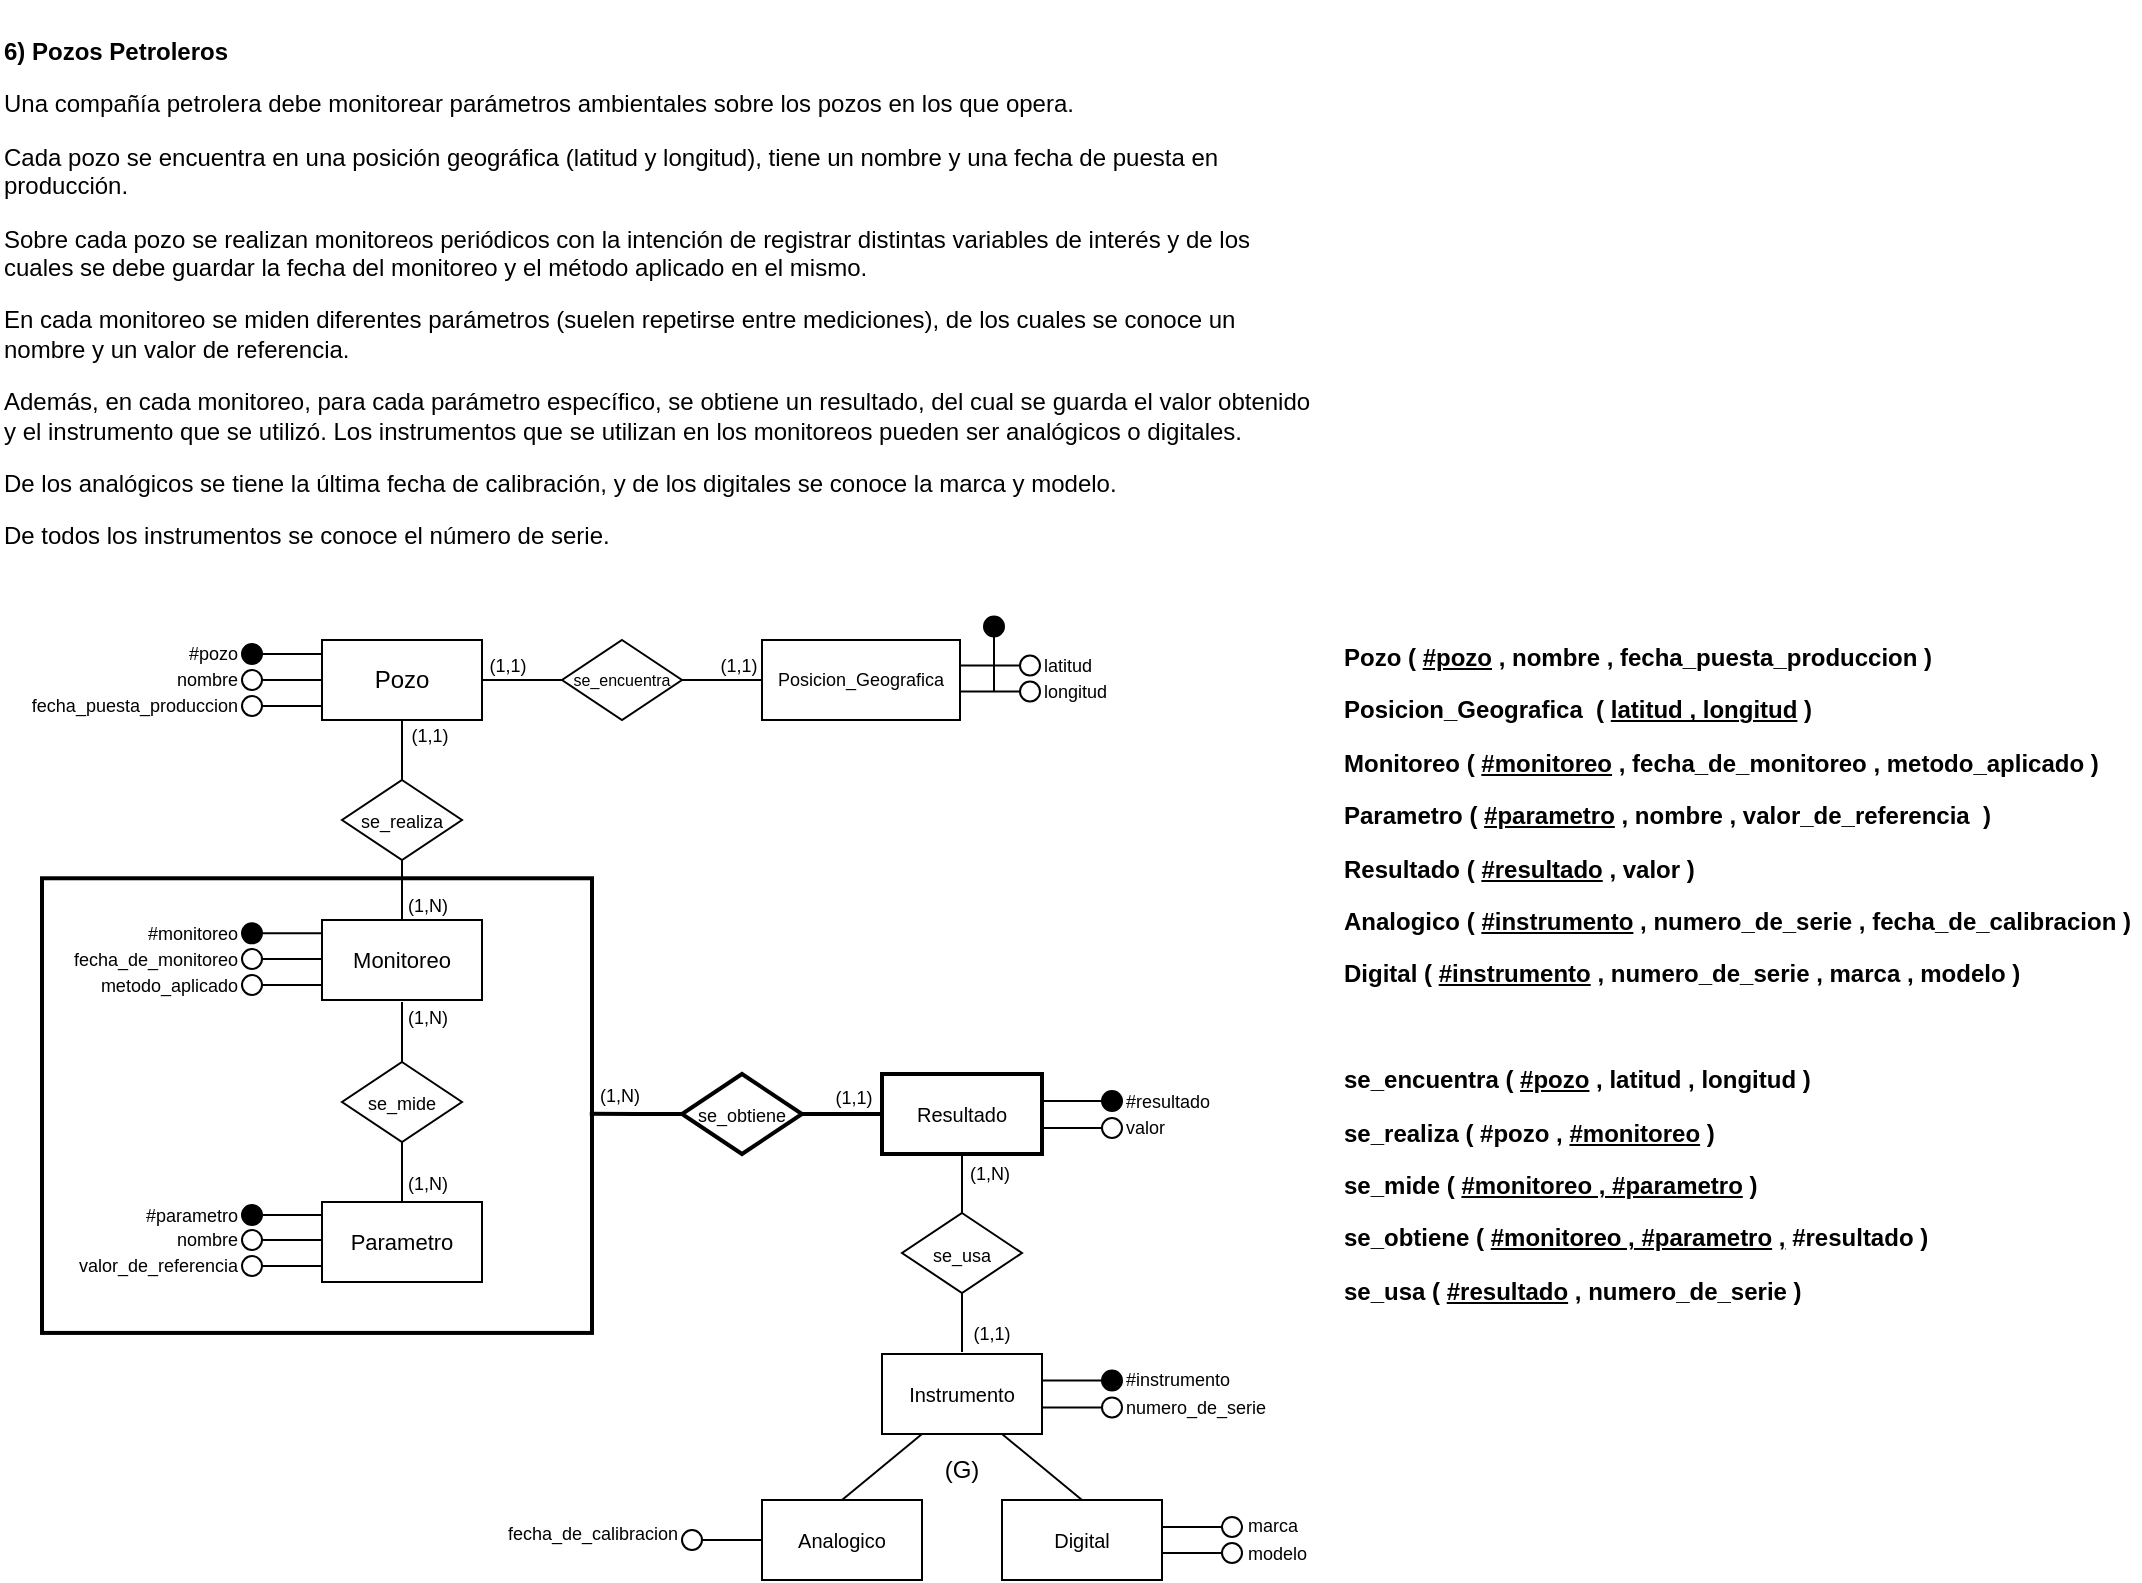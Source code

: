 <mxfile version="28.2.1">
  <diagram name="Page-1" id="txSvDVYumE7NUMxKTKsU">
    <mxGraphModel dx="-334" dy="717" grid="1" gridSize="10" guides="1" tooltips="1" connect="1" arrows="1" fold="1" page="1" pageScale="1" pageWidth="850" pageHeight="1100" math="0" shadow="0">
      <root>
        <mxCell id="0" />
        <mxCell id="1" parent="0" />
        <mxCell id="6KYaLly6HS5aU-zTOS-U-364" value="&lt;p&gt;&lt;strong&gt;6) Pozos Petroleros&lt;/strong&gt;&lt;/p&gt;&lt;p&gt;Una compañía petrolera debe monitorear parámetros ambientales sobre los pozos en los que opera.&amp;nbsp;&lt;/p&gt;&lt;p&gt;Cada pozo se encuentra en una posición geográfica (latitud y longitud), tiene un nombre y una fecha de puesta en producción.&amp;nbsp;&lt;/p&gt;&lt;p&gt;Sobre cada pozo se realizan monitoreos periódicos con la intención de registrar distintas variables de interés y de los cuales se debe guardar la fecha del monitoreo y el método aplicado en el mismo.&amp;nbsp;&lt;/p&gt;&lt;p&gt;En cada monitoreo se miden diferentes parámetros (suelen repetirse entre mediciones), de los cuales se conoce un nombre y un valor de referencia.&amp;nbsp;&lt;/p&gt;&lt;p&gt;Además, en cada monitoreo, para cada parámetro específico, se obtiene un resultado, del cual se guarda el valor obtenido y el instrumento que se utilizó. Los instrumentos que se utilizan en los monitoreos pueden ser analógicos o digitales.&amp;nbsp;&lt;/p&gt;&lt;p&gt;De los analógicos se tiene la última fecha de calibración, y de los digitales se conoce la marca y modelo.&amp;nbsp;&lt;/p&gt;&lt;p&gt;De todos los instrumentos se conoce el número de serie.&lt;/p&gt;" style="text;whiteSpace=wrap;html=1;" parent="1" vertex="1">
          <mxGeometry x="1760" y="40" width="661" height="300" as="geometry" />
        </mxCell>
        <mxCell id="6KYaLly6HS5aU-zTOS-U-365" style="edgeStyle=orthogonalEdgeStyle;rounded=0;orthogonalLoop=1;jettySize=auto;html=1;exitX=1;exitY=0.5;exitDx=0;exitDy=0;entryX=0;entryY=0.5;entryDx=0;entryDy=0;endArrow=none;endFill=0;" parent="1" target="6KYaLly6HS5aU-zTOS-U-374" edge="1">
          <mxGeometry relative="1" as="geometry">
            <mxPoint x="2141" y="380.0" as="sourcePoint" />
          </mxGeometry>
        </mxCell>
        <mxCell id="6KYaLly6HS5aU-zTOS-U-366" style="edgeStyle=orthogonalEdgeStyle;rounded=0;orthogonalLoop=1;jettySize=auto;html=1;entryX=0.5;entryY=0;entryDx=0;entryDy=0;endArrow=none;endFill=0;" parent="1" source="6KYaLly6HS5aU-zTOS-U-367" target="6KYaLly6HS5aU-zTOS-U-416" edge="1">
          <mxGeometry relative="1" as="geometry" />
        </mxCell>
        <mxCell id="6KYaLly6HS5aU-zTOS-U-367" value="Pozo" style="rounded=0;whiteSpace=wrap;html=1;fontSize=12;" parent="1" vertex="1">
          <mxGeometry x="1921" y="360.0" width="80" height="40" as="geometry" />
        </mxCell>
        <mxCell id="6KYaLly6HS5aU-zTOS-U-368" value="" style="endArrow=none;html=1;rounded=0;entryX=0;entryY=0.5;entryDx=0;entryDy=0;" parent="1" edge="1">
          <mxGeometry width="50" height="50" relative="1" as="geometry">
            <mxPoint x="1891" y="393.0" as="sourcePoint" />
            <mxPoint x="1921" y="393.0" as="targetPoint" />
          </mxGeometry>
        </mxCell>
        <mxCell id="6KYaLly6HS5aU-zTOS-U-369" value="" style="endArrow=none;html=1;rounded=0;entryX=0;entryY=0.5;entryDx=0;entryDy=0;" parent="1" edge="1">
          <mxGeometry width="50" height="50" relative="1" as="geometry">
            <mxPoint x="1891" y="380.0" as="sourcePoint" />
            <mxPoint x="1921" y="380.0" as="targetPoint" />
          </mxGeometry>
        </mxCell>
        <mxCell id="6KYaLly6HS5aU-zTOS-U-370" value="" style="ellipse;whiteSpace=wrap;html=1;aspect=fixed;fillColor=#FFFFFF;gradientColor=none;fontColor=#FFFFFF;labelBorderColor=default;" parent="1" vertex="1">
          <mxGeometry x="1881" y="375.0" width="10" height="10" as="geometry" />
        </mxCell>
        <mxCell id="6KYaLly6HS5aU-zTOS-U-371" value="" style="ellipse;whiteSpace=wrap;html=1;aspect=fixed;" parent="1" vertex="1">
          <mxGeometry x="1881" y="388.0" width="10" height="10" as="geometry" />
        </mxCell>
        <mxCell id="6KYaLly6HS5aU-zTOS-U-372" value="&lt;div style=&quot;text-align: left;&quot;&gt;&lt;span style=&quot;background-color: transparent; text-wrap-mode: nowrap;&quot;&gt;nombre&lt;/span&gt;&lt;/div&gt;" style="text;html=1;align=right;verticalAlign=middle;whiteSpace=wrap;rounded=1;fontSize=9;" parent="1" vertex="1">
          <mxGeometry x="1841" y="375.0" width="40" height="10" as="geometry" />
        </mxCell>
        <mxCell id="6KYaLly6HS5aU-zTOS-U-373" value="&lt;span style=&quot;text-align: left; text-wrap-mode: nowrap;&quot;&gt;fecha_puesta_produccion&lt;/span&gt;" style="text;html=1;align=right;verticalAlign=middle;whiteSpace=wrap;rounded=1;fontSize=9;" parent="1" vertex="1">
          <mxGeometry x="1841" y="388.0" width="40" height="10" as="geometry" />
        </mxCell>
        <mxCell id="6KYaLly6HS5aU-zTOS-U-374" value="Posicion_Geografica" style="rounded=0;whiteSpace=wrap;html=1;fontSize=9;" parent="1" vertex="1">
          <mxGeometry x="2141" y="360" width="99" height="40" as="geometry" />
        </mxCell>
        <mxCell id="6KYaLly6HS5aU-zTOS-U-375" style="edgeStyle=orthogonalEdgeStyle;rounded=0;orthogonalLoop=1;jettySize=auto;html=1;entryX=0.5;entryY=0;entryDx=0;entryDy=0;endArrow=none;endFill=0;" parent="1" source="6KYaLly6HS5aU-zTOS-U-421" edge="1">
          <mxGeometry relative="1" as="geometry">
            <mxPoint x="2241" y="716.0" as="targetPoint" />
          </mxGeometry>
        </mxCell>
        <mxCell id="6KYaLly6HS5aU-zTOS-U-376" value="Monitoreo" style="rounded=0;whiteSpace=wrap;html=1;fontSize=11;" parent="1" vertex="1">
          <mxGeometry x="1921" y="500.0" width="80" height="40" as="geometry" />
        </mxCell>
        <mxCell id="6KYaLly6HS5aU-zTOS-U-377" style="edgeStyle=orthogonalEdgeStyle;rounded=0;orthogonalLoop=1;jettySize=auto;html=1;entryX=0.996;entryY=0.518;entryDx=0;entryDy=0;endArrow=none;endFill=0;strokeWidth=2;entryPerimeter=0;" parent="1" source="6KYaLly6HS5aU-zTOS-U-418" target="6KYaLly6HS5aU-zTOS-U-419" edge="1">
          <mxGeometry relative="1" as="geometry">
            <mxPoint x="2321" y="553.5" as="targetPoint" />
          </mxGeometry>
        </mxCell>
        <mxCell id="6KYaLly6HS5aU-zTOS-U-378" value="Resultado" style="rounded=0;whiteSpace=wrap;html=1;fontSize=10;strokeWidth=2;" parent="1" vertex="1">
          <mxGeometry x="2201" y="577.0" width="80" height="40" as="geometry" />
        </mxCell>
        <mxCell id="6KYaLly6HS5aU-zTOS-U-379" value="&lt;span style=&quot;text-wrap-mode: nowrap;&quot;&gt;latitud&lt;/span&gt;" style="text;html=1;align=left;verticalAlign=middle;whiteSpace=wrap;rounded=0;fontSize=9;container=0;" parent="1" vertex="1">
          <mxGeometry x="2280" y="367.75" width="30" height="10" as="geometry" />
        </mxCell>
        <mxCell id="6KYaLly6HS5aU-zTOS-U-380" value="&lt;span style=&quot;text-wrap-mode: nowrap;&quot;&gt;longitud&lt;/span&gt;" style="text;html=1;align=left;verticalAlign=middle;whiteSpace=wrap;rounded=0;fontSize=9;container=0;" parent="1" vertex="1">
          <mxGeometry x="2280" y="380.75" width="30" height="10" as="geometry" />
        </mxCell>
        <mxCell id="6KYaLly6HS5aU-zTOS-U-381" value="" style="endArrow=none;html=1;rounded=0;entryX=0;entryY=0.5;entryDx=0;entryDy=0;" parent="1" target="6KYaLly6HS5aU-zTOS-U-382" edge="1">
          <mxGeometry width="50" height="50" relative="1" as="geometry">
            <mxPoint x="2240" y="385.75" as="sourcePoint" />
            <mxPoint x="2270" y="380.75" as="targetPoint" />
          </mxGeometry>
        </mxCell>
        <mxCell id="6KYaLly6HS5aU-zTOS-U-382" value="" style="ellipse;whiteSpace=wrap;html=1;aspect=fixed;container=0;" parent="1" vertex="1">
          <mxGeometry x="2270" y="380.75" width="10" height="10" as="geometry" />
        </mxCell>
        <mxCell id="6KYaLly6HS5aU-zTOS-U-383" value="" style="endArrow=none;html=1;rounded=0;entryX=0;entryY=0.5;entryDx=0;entryDy=0;" parent="1" target="6KYaLly6HS5aU-zTOS-U-384" edge="1">
          <mxGeometry width="50" height="50" relative="1" as="geometry">
            <mxPoint x="2240" y="372.75" as="sourcePoint" />
            <mxPoint x="2270" y="367.75" as="targetPoint" />
          </mxGeometry>
        </mxCell>
        <mxCell id="6KYaLly6HS5aU-zTOS-U-384" value="" style="ellipse;whiteSpace=wrap;html=1;aspect=fixed;container=0;" parent="1" vertex="1">
          <mxGeometry x="2270" y="367.75" width="10" height="10" as="geometry" />
        </mxCell>
        <mxCell id="6KYaLly6HS5aU-zTOS-U-385" value="" style="endArrow=none;html=1;rounded=0;entryX=0;entryY=0.5;entryDx=0;entryDy=0;" parent="1" edge="1">
          <mxGeometry width="50" height="50" relative="1" as="geometry">
            <mxPoint x="1891" y="532.5" as="sourcePoint" />
            <mxPoint x="1921" y="532.5" as="targetPoint" />
          </mxGeometry>
        </mxCell>
        <mxCell id="6KYaLly6HS5aU-zTOS-U-386" value="" style="endArrow=none;html=1;rounded=0;entryX=0;entryY=0.5;entryDx=0;entryDy=0;" parent="1" edge="1">
          <mxGeometry width="50" height="50" relative="1" as="geometry">
            <mxPoint x="1891" y="519.5" as="sourcePoint" />
            <mxPoint x="1921" y="519.5" as="targetPoint" />
          </mxGeometry>
        </mxCell>
        <mxCell id="6KYaLly6HS5aU-zTOS-U-387" value="" style="ellipse;whiteSpace=wrap;html=1;aspect=fixed;fillColor=#FFFFFF;gradientColor=none;fontColor=#FFFFFF;labelBorderColor=default;" parent="1" vertex="1">
          <mxGeometry x="1881" y="514.5" width="10" height="10" as="geometry" />
        </mxCell>
        <mxCell id="6KYaLly6HS5aU-zTOS-U-388" value="" style="ellipse;whiteSpace=wrap;html=1;aspect=fixed;" parent="1" vertex="1">
          <mxGeometry x="1881" y="527.5" width="10" height="10" as="geometry" />
        </mxCell>
        <mxCell id="6KYaLly6HS5aU-zTOS-U-389" value="&lt;div style=&quot;text-align: left;&quot;&gt;&lt;span style=&quot;background-color: transparent; text-wrap-mode: nowrap;&quot;&gt;fecha_de_monitoreo&lt;/span&gt;&lt;/div&gt;" style="text;html=1;align=right;verticalAlign=middle;whiteSpace=wrap;rounded=1;fontSize=9;" parent="1" vertex="1">
          <mxGeometry x="1841" y="514.5" width="40" height="10" as="geometry" />
        </mxCell>
        <mxCell id="6KYaLly6HS5aU-zTOS-U-390" value="&lt;span style=&quot;text-align: left; text-wrap-mode: nowrap;&quot;&gt;metodo_aplicado&lt;/span&gt;" style="text;html=1;align=right;verticalAlign=middle;whiteSpace=wrap;rounded=1;fontSize=9;" parent="1" vertex="1">
          <mxGeometry x="1841" y="527.5" width="40" height="10" as="geometry" />
        </mxCell>
        <mxCell id="6KYaLly6HS5aU-zTOS-U-391" value="&lt;span style=&quot;text-wrap-mode: nowrap;&quot;&gt;valor&lt;/span&gt;" style="text;html=1;align=left;verticalAlign=middle;whiteSpace=wrap;rounded=0;fontSize=9;container=0;" parent="1" vertex="1">
          <mxGeometry x="2321" y="599.0" width="30" height="10" as="geometry" />
        </mxCell>
        <mxCell id="6KYaLly6HS5aU-zTOS-U-392" value="" style="endArrow=none;html=1;rounded=0;entryX=0;entryY=0.5;entryDx=0;entryDy=0;" parent="1" target="6KYaLly6HS5aU-zTOS-U-393" edge="1">
          <mxGeometry width="50" height="50" relative="1" as="geometry">
            <mxPoint x="2281" y="604.0" as="sourcePoint" />
            <mxPoint x="2311" y="599.0" as="targetPoint" />
          </mxGeometry>
        </mxCell>
        <mxCell id="6KYaLly6HS5aU-zTOS-U-393" value="" style="ellipse;whiteSpace=wrap;html=1;aspect=fixed;container=0;" parent="1" vertex="1">
          <mxGeometry x="2311" y="599.0" width="10" height="10" as="geometry" />
        </mxCell>
        <mxCell id="6KYaLly6HS5aU-zTOS-U-394" value="&lt;span&gt;Instrumento&lt;/span&gt;" style="rounded=0;whiteSpace=wrap;html=1;fontSize=10;" parent="1" vertex="1">
          <mxGeometry x="2201" y="717.0" width="80" height="40" as="geometry" />
        </mxCell>
        <mxCell id="6KYaLly6HS5aU-zTOS-U-396" value="Analogico" style="rounded=0;whiteSpace=wrap;html=1;fontSize=10;" parent="1" vertex="1">
          <mxGeometry x="2141" y="790.0" width="80" height="40" as="geometry" />
        </mxCell>
        <mxCell id="6KYaLly6HS5aU-zTOS-U-397" value="Digital" style="rounded=0;whiteSpace=wrap;html=1;fontSize=10;" parent="1" vertex="1">
          <mxGeometry x="2261" y="790.0" width="80" height="40" as="geometry" />
        </mxCell>
        <mxCell id="6KYaLly6HS5aU-zTOS-U-398" value="" style="endArrow=none;html=1;rounded=0;exitX=0.5;exitY=0;exitDx=0;exitDy=0;entryX=0.25;entryY=1;entryDx=0;entryDy=0;" parent="1" source="6KYaLly6HS5aU-zTOS-U-396" target="6KYaLly6HS5aU-zTOS-U-394" edge="1">
          <mxGeometry width="50" height="50" relative="1" as="geometry">
            <mxPoint x="2331" y="922.0" as="sourcePoint" />
            <mxPoint x="2381" y="872.0" as="targetPoint" />
          </mxGeometry>
        </mxCell>
        <mxCell id="6KYaLly6HS5aU-zTOS-U-399" value="" style="endArrow=none;html=1;rounded=0;exitX=0.5;exitY=0;exitDx=0;exitDy=0;entryX=0.75;entryY=1;entryDx=0;entryDy=0;" parent="1" source="6KYaLly6HS5aU-zTOS-U-397" target="6KYaLly6HS5aU-zTOS-U-394" edge="1">
          <mxGeometry width="50" height="50" relative="1" as="geometry">
            <mxPoint x="2306" y="895.0" as="sourcePoint" />
            <mxPoint x="2346" y="862.0" as="targetPoint" />
          </mxGeometry>
        </mxCell>
        <mxCell id="6KYaLly6HS5aU-zTOS-U-400" value="" style="endArrow=none;html=1;rounded=0;entryX=0;entryY=0.5;entryDx=0;entryDy=0;" parent="1" edge="1">
          <mxGeometry width="50" height="50" relative="1" as="geometry">
            <mxPoint x="2111" y="810.0" as="sourcePoint" />
            <mxPoint x="2141" y="810.0" as="targetPoint" />
          </mxGeometry>
        </mxCell>
        <mxCell id="6KYaLly6HS5aU-zTOS-U-401" value="" style="ellipse;whiteSpace=wrap;html=1;aspect=fixed;fillColor=#FFFFFF;gradientColor=none;fontColor=#FFFFFF;labelBorderColor=default;" parent="1" vertex="1">
          <mxGeometry x="2101" y="805.0" width="10" height="10" as="geometry" />
        </mxCell>
        <mxCell id="6KYaLly6HS5aU-zTOS-U-402" value="&lt;div style=&quot;text-align: left;&quot;&gt;&lt;span style=&quot;background-color: transparent; text-wrap-mode: nowrap;&quot;&gt;fecha_de_calibracion&lt;/span&gt;&lt;/div&gt;" style="text;html=1;align=right;verticalAlign=middle;whiteSpace=wrap;rounded=1;fontSize=9;" parent="1" vertex="1">
          <mxGeometry x="2061" y="802.0" width="40" height="10" as="geometry" />
        </mxCell>
        <mxCell id="6KYaLly6HS5aU-zTOS-U-403" value="&lt;span style=&quot;text-wrap-mode: nowrap;&quot;&gt;marca&lt;/span&gt;" style="text;html=1;align=left;verticalAlign=middle;whiteSpace=wrap;rounded=0;fontSize=9;container=0;" parent="1" vertex="1">
          <mxGeometry x="2382" y="797.5" width="30" height="10" as="geometry" />
        </mxCell>
        <mxCell id="6KYaLly6HS5aU-zTOS-U-404" value="&lt;span style=&quot;text-wrap-mode: nowrap;&quot;&gt;modelo&lt;/span&gt;" style="text;html=1;align=left;verticalAlign=middle;whiteSpace=wrap;rounded=0;fontSize=9;container=0;" parent="1" vertex="1">
          <mxGeometry x="2382" y="811.5" width="30" height="10" as="geometry" />
        </mxCell>
        <mxCell id="6KYaLly6HS5aU-zTOS-U-405" value="" style="endArrow=none;html=1;rounded=0;entryX=0;entryY=0.5;entryDx=0;entryDy=0;" parent="1" target="6KYaLly6HS5aU-zTOS-U-406" edge="1">
          <mxGeometry width="50" height="50" relative="1" as="geometry">
            <mxPoint x="2341" y="816.5" as="sourcePoint" />
            <mxPoint x="2371" y="811.5" as="targetPoint" />
          </mxGeometry>
        </mxCell>
        <mxCell id="6KYaLly6HS5aU-zTOS-U-406" value="" style="ellipse;whiteSpace=wrap;html=1;aspect=fixed;container=0;" parent="1" vertex="1">
          <mxGeometry x="2371" y="811.5" width="10" height="10" as="geometry" />
        </mxCell>
        <mxCell id="6KYaLly6HS5aU-zTOS-U-407" value="" style="endArrow=none;html=1;rounded=0;entryX=0;entryY=0.5;entryDx=0;entryDy=0;" parent="1" target="6KYaLly6HS5aU-zTOS-U-408" edge="1">
          <mxGeometry width="50" height="50" relative="1" as="geometry">
            <mxPoint x="2341" y="803.5" as="sourcePoint" />
            <mxPoint x="2371" y="798.5" as="targetPoint" />
          </mxGeometry>
        </mxCell>
        <mxCell id="6KYaLly6HS5aU-zTOS-U-408" value="" style="ellipse;whiteSpace=wrap;html=1;aspect=fixed;container=0;" parent="1" vertex="1">
          <mxGeometry x="2371" y="798.5" width="10" height="10" as="geometry" />
        </mxCell>
        <mxCell id="6KYaLly6HS5aU-zTOS-U-409" value="&lt;span style=&quot;text-wrap-mode: nowrap;&quot;&gt;(G)&lt;/span&gt;" style="text;html=1;align=center;verticalAlign=middle;whiteSpace=wrap;rounded=0;fontSize=12;container=0;" parent="1" vertex="1">
          <mxGeometry x="2226" y="770.0" width="30" height="10" as="geometry" />
        </mxCell>
        <mxCell id="6KYaLly6HS5aU-zTOS-U-412" value="" style="edgeStyle=orthogonalEdgeStyle;rounded=0;orthogonalLoop=1;jettySize=auto;html=1;exitX=1;exitY=0.5;exitDx=0;exitDy=0;entryX=0;entryY=0.5;entryDx=0;entryDy=0;endArrow=none;endFill=0;" parent="1" source="6KYaLly6HS5aU-zTOS-U-367" target="6KYaLly6HS5aU-zTOS-U-414" edge="1">
          <mxGeometry relative="1" as="geometry">
            <mxPoint x="2001" y="380.0" as="sourcePoint" />
            <mxPoint x="2101" y="380.0" as="targetPoint" />
          </mxGeometry>
        </mxCell>
        <mxCell id="6KYaLly6HS5aU-zTOS-U-413" style="edgeStyle=orthogonalEdgeStyle;rounded=0;orthogonalLoop=1;jettySize=auto;html=1;entryX=0;entryY=0.5;entryDx=0;entryDy=0;endArrow=none;endFill=0;" parent="1" source="6KYaLly6HS5aU-zTOS-U-414" target="6KYaLly6HS5aU-zTOS-U-374" edge="1">
          <mxGeometry relative="1" as="geometry" />
        </mxCell>
        <mxCell id="6KYaLly6HS5aU-zTOS-U-414" value="&lt;font&gt;se_encuentra&lt;/font&gt;" style="rhombus;whiteSpace=wrap;html=1;align=center;fontSize=8;" parent="1" vertex="1">
          <mxGeometry x="2041" y="360.0" width="60" height="40" as="geometry" />
        </mxCell>
        <mxCell id="6KYaLly6HS5aU-zTOS-U-415" style="edgeStyle=orthogonalEdgeStyle;rounded=0;orthogonalLoop=1;jettySize=auto;html=1;entryX=0.5;entryY=0;entryDx=0;entryDy=0;endArrow=none;endFill=0;" parent="1" source="6KYaLly6HS5aU-zTOS-U-416" target="6KYaLly6HS5aU-zTOS-U-376" edge="1">
          <mxGeometry relative="1" as="geometry" />
        </mxCell>
        <mxCell id="6KYaLly6HS5aU-zTOS-U-416" value="&lt;font style=&quot;font-size: 9px;&quot;&gt;se_realiza&lt;/font&gt;" style="rhombus;whiteSpace=wrap;html=1;align=center;" parent="1" vertex="1">
          <mxGeometry x="1931" y="430.0" width="60" height="40" as="geometry" />
        </mxCell>
        <mxCell id="6KYaLly6HS5aU-zTOS-U-417" style="edgeStyle=orthogonalEdgeStyle;rounded=0;orthogonalLoop=1;jettySize=auto;html=1;entryX=0;entryY=0.5;entryDx=0;entryDy=0;endArrow=none;endFill=0;strokeWidth=2;" parent="1" source="6KYaLly6HS5aU-zTOS-U-418" target="6KYaLly6HS5aU-zTOS-U-378" edge="1">
          <mxGeometry relative="1" as="geometry" />
        </mxCell>
        <mxCell id="6KYaLly6HS5aU-zTOS-U-418" value="&lt;font style=&quot;font-size: 9px;&quot;&gt;se_obtiene&lt;/font&gt;" style="rhombus;whiteSpace=wrap;html=1;align=center;strokeWidth=2;" parent="1" vertex="1">
          <mxGeometry x="2101" y="577.0" width="60" height="40" as="geometry" />
        </mxCell>
        <mxCell id="6KYaLly6HS5aU-zTOS-U-419" value="" style="rounded=0;whiteSpace=wrap;html=1;fillColor=none;strokeWidth=2;" parent="1" vertex="1">
          <mxGeometry x="1781" y="479.14" width="275" height="227.32" as="geometry" />
        </mxCell>
        <mxCell id="6KYaLly6HS5aU-zTOS-U-420" value="" style="edgeStyle=orthogonalEdgeStyle;rounded=0;orthogonalLoop=1;jettySize=auto;html=1;entryX=0.5;entryY=0;entryDx=0;entryDy=0;endArrow=none;endFill=0;fontSize=12;exitX=0.5;exitY=1;exitDx=0;exitDy=0;" parent="1" source="6KYaLly6HS5aU-zTOS-U-378" target="6KYaLly6HS5aU-zTOS-U-421" edge="1">
          <mxGeometry relative="1" as="geometry">
            <mxPoint x="2131" y="681.5" as="sourcePoint" />
            <mxPoint x="2131" y="791.5" as="targetPoint" />
          </mxGeometry>
        </mxCell>
        <mxCell id="6KYaLly6HS5aU-zTOS-U-421" value="&lt;font style=&quot;font-size: 9px;&quot;&gt;se_usa&lt;/font&gt;" style="rhombus;whiteSpace=wrap;html=1;align=center;" parent="1" vertex="1">
          <mxGeometry x="2211" y="646.5" width="60" height="40" as="geometry" />
        </mxCell>
        <mxCell id="6KYaLly6HS5aU-zTOS-U-422" style="edgeStyle=orthogonalEdgeStyle;rounded=0;orthogonalLoop=1;jettySize=auto;html=1;entryX=0.5;entryY=0;entryDx=0;entryDy=0;endArrow=none;endFill=0;" parent="1" target="6KYaLly6HS5aU-zTOS-U-431" edge="1">
          <mxGeometry relative="1" as="geometry">
            <mxPoint x="1961" y="541.0" as="sourcePoint" />
          </mxGeometry>
        </mxCell>
        <mxCell id="6KYaLly6HS5aU-zTOS-U-423" value="Parametro" style="rounded=0;whiteSpace=wrap;html=1;fontSize=11;" parent="1" vertex="1">
          <mxGeometry x="1921" y="641.0" width="80" height="40" as="geometry" />
        </mxCell>
        <mxCell id="6KYaLly6HS5aU-zTOS-U-424" value="" style="endArrow=none;html=1;rounded=0;entryX=0;entryY=0.5;entryDx=0;entryDy=0;" parent="1" edge="1">
          <mxGeometry width="50" height="50" relative="1" as="geometry">
            <mxPoint x="1891" y="673.0" as="sourcePoint" />
            <mxPoint x="1921" y="673.0" as="targetPoint" />
          </mxGeometry>
        </mxCell>
        <mxCell id="6KYaLly6HS5aU-zTOS-U-425" value="" style="endArrow=none;html=1;rounded=0;entryX=0;entryY=0.5;entryDx=0;entryDy=0;" parent="1" edge="1">
          <mxGeometry width="50" height="50" relative="1" as="geometry">
            <mxPoint x="1891" y="660.0" as="sourcePoint" />
            <mxPoint x="1921" y="660.0" as="targetPoint" />
          </mxGeometry>
        </mxCell>
        <mxCell id="6KYaLly6HS5aU-zTOS-U-426" value="" style="ellipse;whiteSpace=wrap;html=1;aspect=fixed;fillColor=#FFFFFF;gradientColor=none;fontColor=#FFFFFF;labelBorderColor=default;" parent="1" vertex="1">
          <mxGeometry x="1881" y="655.0" width="10" height="10" as="geometry" />
        </mxCell>
        <mxCell id="6KYaLly6HS5aU-zTOS-U-427" value="" style="ellipse;whiteSpace=wrap;html=1;aspect=fixed;" parent="1" vertex="1">
          <mxGeometry x="1881" y="668.0" width="10" height="10" as="geometry" />
        </mxCell>
        <mxCell id="6KYaLly6HS5aU-zTOS-U-428" value="&lt;div style=&quot;text-align: left;&quot;&gt;&lt;span style=&quot;text-wrap-mode: nowrap;&quot;&gt;nombre&lt;/span&gt;&lt;/div&gt;" style="text;html=1;align=right;verticalAlign=middle;whiteSpace=wrap;rounded=1;fontSize=9;" parent="1" vertex="1">
          <mxGeometry x="1841" y="655.0" width="40" height="10" as="geometry" />
        </mxCell>
        <mxCell id="6KYaLly6HS5aU-zTOS-U-429" value="&lt;span style=&quot;text-align: left; text-wrap-mode: nowrap;&quot;&gt;valor_de_referencia&lt;/span&gt;" style="text;html=1;align=right;verticalAlign=middle;whiteSpace=wrap;rounded=1;fontSize=9;" parent="1" vertex="1">
          <mxGeometry x="1841" y="668.0" width="40" height="10" as="geometry" />
        </mxCell>
        <mxCell id="6KYaLly6HS5aU-zTOS-U-430" style="edgeStyle=orthogonalEdgeStyle;rounded=0;orthogonalLoop=1;jettySize=auto;html=1;entryX=0.5;entryY=0;entryDx=0;entryDy=0;endArrow=none;endFill=0;" parent="1" source="6KYaLly6HS5aU-zTOS-U-431" target="6KYaLly6HS5aU-zTOS-U-423" edge="1">
          <mxGeometry relative="1" as="geometry" />
        </mxCell>
        <mxCell id="6KYaLly6HS5aU-zTOS-U-431" value="&lt;span style=&quot;font-size: 9px;&quot;&gt;se_mide&lt;/span&gt;" style="rhombus;whiteSpace=wrap;html=1;align=center;" parent="1" vertex="1">
          <mxGeometry x="1931" y="571.0" width="60" height="40" as="geometry" />
        </mxCell>
        <mxCell id="6KYaLly6HS5aU-zTOS-U-432" value="" style="ellipse;whiteSpace=wrap;html=1;aspect=fixed;container=0;fillColor=#000000;" parent="1" vertex="1">
          <mxGeometry x="2252" y="348.25" width="10" height="10" as="geometry" />
        </mxCell>
        <mxCell id="6KYaLly6HS5aU-zTOS-U-433" value="" style="endArrow=none;html=1;rounded=0;entryX=0.5;entryY=1;entryDx=0;entryDy=0;" parent="1" edge="1">
          <mxGeometry width="50" height="50" relative="1" as="geometry">
            <mxPoint x="2257" y="385.93" as="sourcePoint" />
            <mxPoint x="2257" y="358.25" as="targetPoint" />
          </mxGeometry>
        </mxCell>
        <mxCell id="6KYaLly6HS5aU-zTOS-U-434" value="(1,1)" style="text;html=1;align=center;verticalAlign=middle;whiteSpace=wrap;rounded=0;fontSize=9;" parent="1" vertex="1">
          <mxGeometry x="2245" y="702" width="22" height="10" as="geometry" />
        </mxCell>
        <mxCell id="6KYaLly6HS5aU-zTOS-U-435" value="(1,N)" style="text;html=1;align=center;verticalAlign=middle;whiteSpace=wrap;rounded=0;fontSize=9;" parent="1" vertex="1">
          <mxGeometry x="2245" y="622.42" width="20" height="10" as="geometry" />
        </mxCell>
        <mxCell id="6KYaLly6HS5aU-zTOS-U-436" value="(1,1)" style="text;html=1;align=center;verticalAlign=middle;whiteSpace=wrap;rounded=0;fontSize=9;" parent="1" vertex="1">
          <mxGeometry x="2176" y="583.5" width="22" height="10" as="geometry" />
        </mxCell>
        <mxCell id="6KYaLly6HS5aU-zTOS-U-437" value="(1,N)" style="text;html=1;align=center;verticalAlign=middle;whiteSpace=wrap;rounded=0;fontSize=9;" parent="1" vertex="1">
          <mxGeometry x="2060" y="583.0" width="20" height="10" as="geometry" />
        </mxCell>
        <mxCell id="6KYaLly6HS5aU-zTOS-U-438" value="(1,N)" style="text;html=1;align=center;verticalAlign=middle;whiteSpace=wrap;rounded=0;fontSize=9;" parent="1" vertex="1">
          <mxGeometry x="1964" y="543.5" width="20" height="10" as="geometry" />
        </mxCell>
        <mxCell id="6KYaLly6HS5aU-zTOS-U-439" value="(1,N)" style="text;html=1;align=center;verticalAlign=middle;whiteSpace=wrap;rounded=0;fontSize=9;" parent="1" vertex="1">
          <mxGeometry x="1964" y="627.01" width="20" height="10" as="geometry" />
        </mxCell>
        <mxCell id="6KYaLly6HS5aU-zTOS-U-440" value="(1,N)" style="text;html=1;align=center;verticalAlign=middle;whiteSpace=wrap;rounded=0;fontSize=9;" parent="1" vertex="1">
          <mxGeometry x="1964" y="487.5" width="20" height="10" as="geometry" />
        </mxCell>
        <mxCell id="6KYaLly6HS5aU-zTOS-U-441" value="(1,1)" style="text;html=1;align=center;verticalAlign=middle;whiteSpace=wrap;rounded=0;fontSize=9;" parent="1" vertex="1">
          <mxGeometry x="1964" y="403" width="22" height="10" as="geometry" />
        </mxCell>
        <mxCell id="6KYaLly6HS5aU-zTOS-U-442" value="(1,1)" style="text;html=1;align=center;verticalAlign=middle;whiteSpace=wrap;rounded=0;fontSize=9;" parent="1" vertex="1">
          <mxGeometry x="2003" y="367.5" width="22" height="10" as="geometry" />
        </mxCell>
        <mxCell id="6KYaLly6HS5aU-zTOS-U-443" value="(1,1)" style="text;html=1;align=center;verticalAlign=middle;whiteSpace=wrap;rounded=0;fontSize=9;" parent="1" vertex="1">
          <mxGeometry x="2122" y="367.5" width="15" height="10" as="geometry" />
        </mxCell>
        <mxCell id="6KYaLly6HS5aU-zTOS-U-444" value="" style="endArrow=none;html=1;rounded=0;entryX=0;entryY=0.5;entryDx=0;entryDy=0;" parent="1" edge="1">
          <mxGeometry width="50" height="50" relative="1" as="geometry">
            <mxPoint x="1891" y="367" as="sourcePoint" />
            <mxPoint x="1921" y="367" as="targetPoint" />
          </mxGeometry>
        </mxCell>
        <mxCell id="6KYaLly6HS5aU-zTOS-U-445" value="" style="ellipse;whiteSpace=wrap;html=1;aspect=fixed;fillColor=#000000;gradientColor=none;fontColor=#FFFFFF;labelBorderColor=default;" parent="1" vertex="1">
          <mxGeometry x="1881" y="362" width="10" height="10" as="geometry" />
        </mxCell>
        <mxCell id="6KYaLly6HS5aU-zTOS-U-446" value="&lt;div style=&quot;text-align: left;&quot;&gt;&lt;span style=&quot;background-color: transparent; text-wrap-mode: nowrap;&quot;&gt;#pozo&lt;/span&gt;&lt;/div&gt;" style="text;html=1;align=right;verticalAlign=middle;whiteSpace=wrap;rounded=1;fontSize=9;" parent="1" vertex="1">
          <mxGeometry x="1841" y="362" width="40" height="10" as="geometry" />
        </mxCell>
        <mxCell id="6KYaLly6HS5aU-zTOS-U-447" value="" style="endArrow=none;html=1;rounded=0;entryX=0;entryY=0.5;entryDx=0;entryDy=0;" parent="1" edge="1">
          <mxGeometry width="50" height="50" relative="1" as="geometry">
            <mxPoint x="1891" y="506.68" as="sourcePoint" />
            <mxPoint x="1921" y="506.68" as="targetPoint" />
          </mxGeometry>
        </mxCell>
        <mxCell id="6KYaLly6HS5aU-zTOS-U-448" value="" style="ellipse;whiteSpace=wrap;html=1;aspect=fixed;fillColor=#000000;gradientColor=none;fontColor=#FFFFFF;labelBorderColor=default;" parent="1" vertex="1">
          <mxGeometry x="1881" y="501.68" width="10" height="10" as="geometry" />
        </mxCell>
        <mxCell id="6KYaLly6HS5aU-zTOS-U-449" value="&lt;span style=&quot;text-wrap-mode: nowrap;&quot;&gt;#monitoreo&lt;/span&gt;" style="text;html=1;align=right;verticalAlign=middle;whiteSpace=wrap;rounded=1;fontSize=9;" parent="1" vertex="1">
          <mxGeometry x="1841" y="501.68" width="40" height="10" as="geometry" />
        </mxCell>
        <mxCell id="6KYaLly6HS5aU-zTOS-U-450" value="&lt;span style=&quot;text-wrap-mode: nowrap;&quot;&gt;#resultado&lt;/span&gt;" style="text;html=1;align=left;verticalAlign=middle;whiteSpace=wrap;rounded=0;fontSize=9;container=0;" parent="1" vertex="1">
          <mxGeometry x="2321" y="585.51" width="30" height="10" as="geometry" />
        </mxCell>
        <mxCell id="6KYaLly6HS5aU-zTOS-U-451" value="" style="endArrow=none;html=1;rounded=0;entryX=0;entryY=0.5;entryDx=0;entryDy=0;" parent="1" target="6KYaLly6HS5aU-zTOS-U-452" edge="1">
          <mxGeometry width="50" height="50" relative="1" as="geometry">
            <mxPoint x="2281" y="590.51" as="sourcePoint" />
            <mxPoint x="2311" y="585.51" as="targetPoint" />
          </mxGeometry>
        </mxCell>
        <mxCell id="6KYaLly6HS5aU-zTOS-U-452" value="" style="ellipse;whiteSpace=wrap;html=1;aspect=fixed;container=0;fillColor=#000000;" parent="1" vertex="1">
          <mxGeometry x="2311" y="585.51" width="10" height="10" as="geometry" />
        </mxCell>
        <mxCell id="8jD_R8X0-GZB2t_JWF79-2" value="&lt;p&gt;&lt;b&gt;Pozo (&amp;nbsp;&lt;u&gt;#pozo&lt;/u&gt;&amp;nbsp;, nombre , fecha_puesta_produccion&amp;nbsp;)&lt;/b&gt;&lt;/p&gt;&lt;p&gt;&lt;b&gt;Posicion_Geografica&amp;nbsp;&lt;/b&gt;&lt;b style=&quot;background-color: transparent; color: light-dark(rgb(0, 0, 0), rgb(255, 255, 255));&quot;&gt;&amp;nbsp;( &lt;u&gt;latitud , longitud&lt;/u&gt; )&lt;/b&gt;&lt;/p&gt;&lt;p&gt;&lt;b&gt;Monitoreo&amp;nbsp;&lt;/b&gt;&lt;b style=&quot;background-color: transparent; color: light-dark(rgb(0, 0, 0), rgb(255, 255, 255));&quot;&gt;( &lt;u&gt;#monitoreo&lt;/u&gt; , fecha_de_monitoreo , metodo_aplicado )&lt;/b&gt;&lt;/p&gt;&lt;p&gt;&lt;b&gt;Parametro&amp;nbsp;&lt;/b&gt;&lt;b style=&quot;background-color: transparent; color: light-dark(rgb(0, 0, 0), rgb(255, 255, 255));&quot;&gt;( &lt;u&gt;#parametro&lt;/u&gt; , nombre , valor_de_referencia&amp;nbsp; )&lt;/b&gt;&lt;/p&gt;&lt;p&gt;&lt;b&gt;Resultado&lt;/b&gt;&lt;b style=&quot;background-color: transparent; color: light-dark(rgb(0, 0, 0), rgb(255, 255, 255));&quot;&gt;&amp;nbsp;( &lt;u&gt;#resultado&lt;/u&gt; , valor )&lt;/b&gt;&lt;/p&gt;&lt;p&gt;&lt;b&gt;Analogico&amp;nbsp;&lt;/b&gt;&lt;b style=&quot;background-color: transparent; color: light-dark(rgb(0, 0, 0), rgb(255, 255, 255));&quot;&gt;(&amp;nbsp;&lt;/b&gt;&lt;b style=&quot;background-color: transparent; color: light-dark(rgb(0, 0, 0), rgb(255, 255, 255));&quot;&gt;&lt;u&gt;#instrumento&lt;/u&gt;&amp;nbsp;,&amp;nbsp;numero_de_serie ,&amp;nbsp;&lt;/b&gt;&lt;b style=&quot;background-color: transparent; color: light-dark(rgb(0, 0, 0), rgb(255, 255, 255));&quot;&gt;fecha_de_calibracion )&lt;/b&gt;&lt;/p&gt;&lt;p&gt;&lt;b&gt;Digital&lt;/b&gt;&lt;b style=&quot;background-color: transparent; color: light-dark(rgb(0, 0, 0), rgb(255, 255, 255));&quot;&gt;&amp;nbsp;(&amp;nbsp;&lt;/b&gt;&lt;b style=&quot;background-color: transparent; color: light-dark(rgb(0, 0, 0), rgb(255, 255, 255));&quot;&gt;&lt;u&gt;#instrumento&lt;/u&gt;&amp;nbsp;,&amp;nbsp;numero_de_serie ,&amp;nbsp;&lt;/b&gt;&lt;b style=&quot;background-color: transparent; color: light-dark(rgb(0, 0, 0), rgb(255, 255, 255));&quot;&gt;marca , modelo )&lt;/b&gt;&lt;/p&gt;&lt;p&gt;&lt;b style=&quot;background-color: transparent; color: light-dark(rgb(0, 0, 0), rgb(255, 255, 255));&quot;&gt;&lt;br&gt;&lt;/b&gt;&lt;/p&gt;&lt;p&gt;&lt;b style=&quot;background-color: transparent; color: light-dark(rgb(0, 0, 0), rgb(255, 255, 255));&quot;&gt;se_encuentra (&amp;nbsp;&lt;/b&gt;&lt;b&gt;&lt;u&gt;#pozo&lt;/u&gt;&lt;/b&gt;&lt;b style=&quot;background-color: transparent; color: light-dark(rgb(0, 0, 0), rgb(255, 255, 255));&quot;&gt;&amp;nbsp;, latitud , longitud )&lt;/b&gt;&lt;/p&gt;&lt;p&gt;&lt;b style=&quot;color: light-dark(rgb(0, 0, 0), rgb(255, 255, 255)); background-color: transparent;&quot;&gt;se_realiza ( #pozo , &lt;u&gt;#monitoreo&lt;/u&gt; )&lt;/b&gt;&lt;b style=&quot;background-color: transparent; color: light-dark(rgb(0, 0, 0), rgb(255, 255, 255));&quot;&gt;&lt;/b&gt;&lt;/p&gt;&lt;p&gt;&lt;b style=&quot;color: light-dark(rgb(0, 0, 0), rgb(255, 255, 255)); background-color: transparent;&quot;&gt;se_mide ( &lt;u&gt;#monitoreo , #parametro&lt;/u&gt; )&lt;/b&gt;&lt;b style=&quot;color: light-dark(rgb(0, 0, 0), rgb(255, 255, 255)); background-color: transparent;&quot;&gt;&lt;/b&gt;&lt;/p&gt;&lt;p&gt;&lt;b style=&quot;color: light-dark(rgb(0, 0, 0), rgb(255, 255, 255)); background-color: transparent;&quot;&gt;se_obtiene (&amp;nbsp;&lt;/b&gt;&lt;b style=&quot;background-color: transparent; color: light-dark(rgb(0, 0, 0), rgb(255, 255, 255));&quot;&gt;&lt;u&gt;#monitoreo , #parametro&lt;/u&gt; &lt;u&gt;,&lt;/u&gt;&lt;/b&gt;&lt;b style=&quot;background-color: transparent; color: light-dark(rgb(0, 0, 0), rgb(255, 255, 255));&quot;&gt;&amp;nbsp;#resultado )&lt;/b&gt;&lt;/p&gt;&lt;p&gt;&lt;b style=&quot;color: light-dark(rgb(0, 0, 0), rgb(255, 255, 255)); background-color: transparent;&quot;&gt;se_usa ( &lt;u&gt;#resultado&lt;/u&gt; , numero_de_serie )&lt;/b&gt;&lt;b style=&quot;color: light-dark(rgb(0, 0, 0), rgb(255, 255, 255)); background-color: transparent;&quot;&gt;&lt;/b&gt;&lt;/p&gt;" style="text;whiteSpace=wrap;html=1;" vertex="1" parent="1">
          <mxGeometry x="2430" y="342.5" width="400" height="387.5" as="geometry" />
        </mxCell>
        <mxCell id="8jD_R8X0-GZB2t_JWF79-5" value="" style="endArrow=none;html=1;rounded=0;entryX=0;entryY=0.5;entryDx=0;entryDy=0;" edge="1" parent="1">
          <mxGeometry width="50" height="50" relative="1" as="geometry">
            <mxPoint x="1891" y="647.5" as="sourcePoint" />
            <mxPoint x="1921" y="647.5" as="targetPoint" />
          </mxGeometry>
        </mxCell>
        <mxCell id="8jD_R8X0-GZB2t_JWF79-6" value="" style="ellipse;whiteSpace=wrap;html=1;aspect=fixed;fillColor=#000000;gradientColor=none;fontColor=#FFFFFF;labelBorderColor=default;" vertex="1" parent="1">
          <mxGeometry x="1881" y="642.5" width="10" height="10" as="geometry" />
        </mxCell>
        <mxCell id="8jD_R8X0-GZB2t_JWF79-7" value="&lt;div style=&quot;text-align: left;&quot;&gt;&lt;span style=&quot;text-wrap-mode: nowrap;&quot;&gt;#parametro&lt;/span&gt;&lt;/div&gt;" style="text;html=1;align=right;verticalAlign=middle;whiteSpace=wrap;rounded=1;fontSize=9;" vertex="1" parent="1">
          <mxGeometry x="1841" y="642.5" width="40" height="10" as="geometry" />
        </mxCell>
        <mxCell id="8jD_R8X0-GZB2t_JWF79-8" value="&lt;span style=&quot;text-wrap-mode: nowrap;&quot;&gt;numero_de_serie&lt;/span&gt;" style="text;html=1;align=left;verticalAlign=middle;whiteSpace=wrap;rounded=0;fontSize=9;container=0;" vertex="1" parent="1">
          <mxGeometry x="2321" y="738.74" width="30" height="10" as="geometry" />
        </mxCell>
        <mxCell id="8jD_R8X0-GZB2t_JWF79-9" value="" style="endArrow=none;html=1;rounded=0;entryX=0;entryY=0.5;entryDx=0;entryDy=0;" edge="1" parent="1" target="8jD_R8X0-GZB2t_JWF79-10">
          <mxGeometry width="50" height="50" relative="1" as="geometry">
            <mxPoint x="2281" y="743.74" as="sourcePoint" />
            <mxPoint x="2311" y="738.74" as="targetPoint" />
          </mxGeometry>
        </mxCell>
        <mxCell id="8jD_R8X0-GZB2t_JWF79-10" value="" style="ellipse;whiteSpace=wrap;html=1;aspect=fixed;container=0;" vertex="1" parent="1">
          <mxGeometry x="2311" y="738.74" width="10" height="10" as="geometry" />
        </mxCell>
        <mxCell id="8jD_R8X0-GZB2t_JWF79-11" value="&lt;span style=&quot;text-wrap-mode: nowrap;&quot;&gt;#instrumento&lt;/span&gt;" style="text;html=1;align=left;verticalAlign=middle;whiteSpace=wrap;rounded=0;fontSize=9;container=0;" vertex="1" parent="1">
          <mxGeometry x="2321" y="725.25" width="30" height="10" as="geometry" />
        </mxCell>
        <mxCell id="8jD_R8X0-GZB2t_JWF79-12" value="" style="endArrow=none;html=1;rounded=0;entryX=0;entryY=0.5;entryDx=0;entryDy=0;" edge="1" parent="1" target="8jD_R8X0-GZB2t_JWF79-13">
          <mxGeometry width="50" height="50" relative="1" as="geometry">
            <mxPoint x="2281" y="730.25" as="sourcePoint" />
            <mxPoint x="2311" y="725.25" as="targetPoint" />
          </mxGeometry>
        </mxCell>
        <mxCell id="8jD_R8X0-GZB2t_JWF79-13" value="" style="ellipse;whiteSpace=wrap;html=1;aspect=fixed;container=0;fillColor=#000000;" vertex="1" parent="1">
          <mxGeometry x="2311" y="725.25" width="10" height="10" as="geometry" />
        </mxCell>
      </root>
    </mxGraphModel>
  </diagram>
</mxfile>
